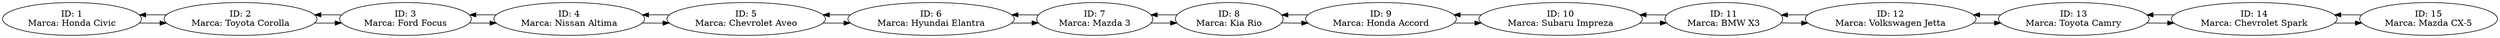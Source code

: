 digraph G {  rankdir=LR
    "1" [label="ID: 1\nMarca: Honda Civic"];
    "2" [label="ID: 2\nMarca: Toyota Corolla"];
    "3" [label="ID: 3\nMarca: Ford Focus"];
    "4" [label="ID: 4\nMarca: Nissan Altima"];
    "5" [label="ID: 5\nMarca: Chevrolet Aveo"];
    "6" [label="ID: 6\nMarca: Hyundai Elantra"];
    "7" [label="ID: 7\nMarca: Mazda 3"];
    "8" [label="ID: 8\nMarca: Kia Rio"];
    "9" [label="ID: 9\nMarca: Honda Accord"];
    "10" [label="ID: 10\nMarca: Subaru Impreza"];
    "11" [label="ID: 11\nMarca: BMW X3"];
    "12" [label="ID: 12\nMarca: Volkswagen Jetta"];
    "13" [label="ID: 13\nMarca: Toyota Camry"];
    "14" [label="ID: 14\nMarca: Chevrolet Spark"];
    "15" [label="ID: 15\nMarca: Mazda CX-5"];
"1" -> "2";
 "2" ->  "1" ;
"2" -> "3";
 "3" ->  "2" ;
"3" -> "4";
 "4" ->  "3" ;
"4" -> "5";
 "5" ->  "4" ;
"5" -> "6";
 "6" ->  "5" ;
"6" -> "7";
 "7" ->  "6" ;
"7" -> "8";
 "8" ->  "7" ;
"8" -> "9";
 "9" ->  "8" ;
"9" -> "10";
 "10" ->  "9" ;
"10" -> "11";
 "11" ->  "10" ;
"11" -> "12";
 "12" ->  "11" ;
"12" -> "13";
 "13" ->  "12" ;
"13" -> "14";
 "14" ->  "13" ;
"14" -> "15";
 "15" ->  "14" ;
}
